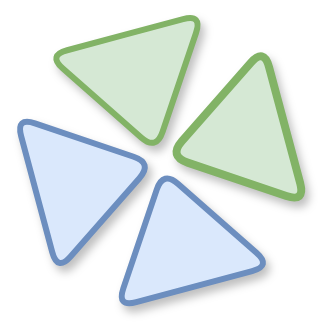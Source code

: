 <mxfile version="28.0.7">
  <diagram name="Page-1" id="v2mDaXg3x-pYdF2RZADQ">
    <mxGraphModel dx="1634" dy="1237" grid="0" gridSize="10" guides="1" tooltips="1" connect="1" arrows="1" fold="1" page="0" pageScale="1" pageWidth="850" pageHeight="1100" math="0" shadow="0">
      <root>
        <mxCell id="0" />
        <mxCell id="1" parent="0" />
        <mxCell id="CdMpTlR5mjF_lNp4O5YN-23" value="" style="group" vertex="1" connectable="0" parent="1">
          <mxGeometry width="144.661" height="146.661" as="geometry" />
        </mxCell>
        <mxCell id="CdMpTlR5mjF_lNp4O5YN-1" value="" style="triangle;whiteSpace=wrap;html=1;rotation=75;fillColor=#d5e8d4;strokeColor=#82b366;strokeWidth=3;rounded=1;shadow=1;" vertex="1" parent="CdMpTlR5mjF_lNp4O5YN-23">
          <mxGeometry x="32.331" y="-0.669" width="60" height="80" as="geometry" />
        </mxCell>
        <mxCell id="CdMpTlR5mjF_lNp4O5YN-2" value="" style="triangle;whiteSpace=wrap;html=1;rotation=165;fillColor=#d5e8d4;strokeColor=#82b366;strokeWidth=4;rounded=1;shadow=1;" vertex="1" parent="CdMpTlR5mjF_lNp4O5YN-23">
          <mxGeometry x="75.331" y="23.331" width="60" height="80" as="geometry" />
        </mxCell>
        <mxCell id="CdMpTlR5mjF_lNp4O5YN-3" value="" style="triangle;whiteSpace=wrap;html=1;rotation=-105;fillColor=#dae8fc;strokeColor=#6C8EBF;strokeWidth=3;rounded=1;shadow=1;" vertex="1" parent="CdMpTlR5mjF_lNp4O5YN-23">
          <mxGeometry x="51.331" y="67.331" width="60" height="80" as="geometry" />
        </mxCell>
        <mxCell id="CdMpTlR5mjF_lNp4O5YN-4" value="" style="triangle;whiteSpace=wrap;html=1;rotation=-15;fillColor=#dae8fc;strokeColor=#6C8EBF;strokeWidth=3;rounded=1;shadow=1;" vertex="1" parent="CdMpTlR5mjF_lNp4O5YN-23">
          <mxGeometry x="9.331" y="42.331" width="60" height="80" as="geometry" />
        </mxCell>
      </root>
    </mxGraphModel>
  </diagram>
</mxfile>
